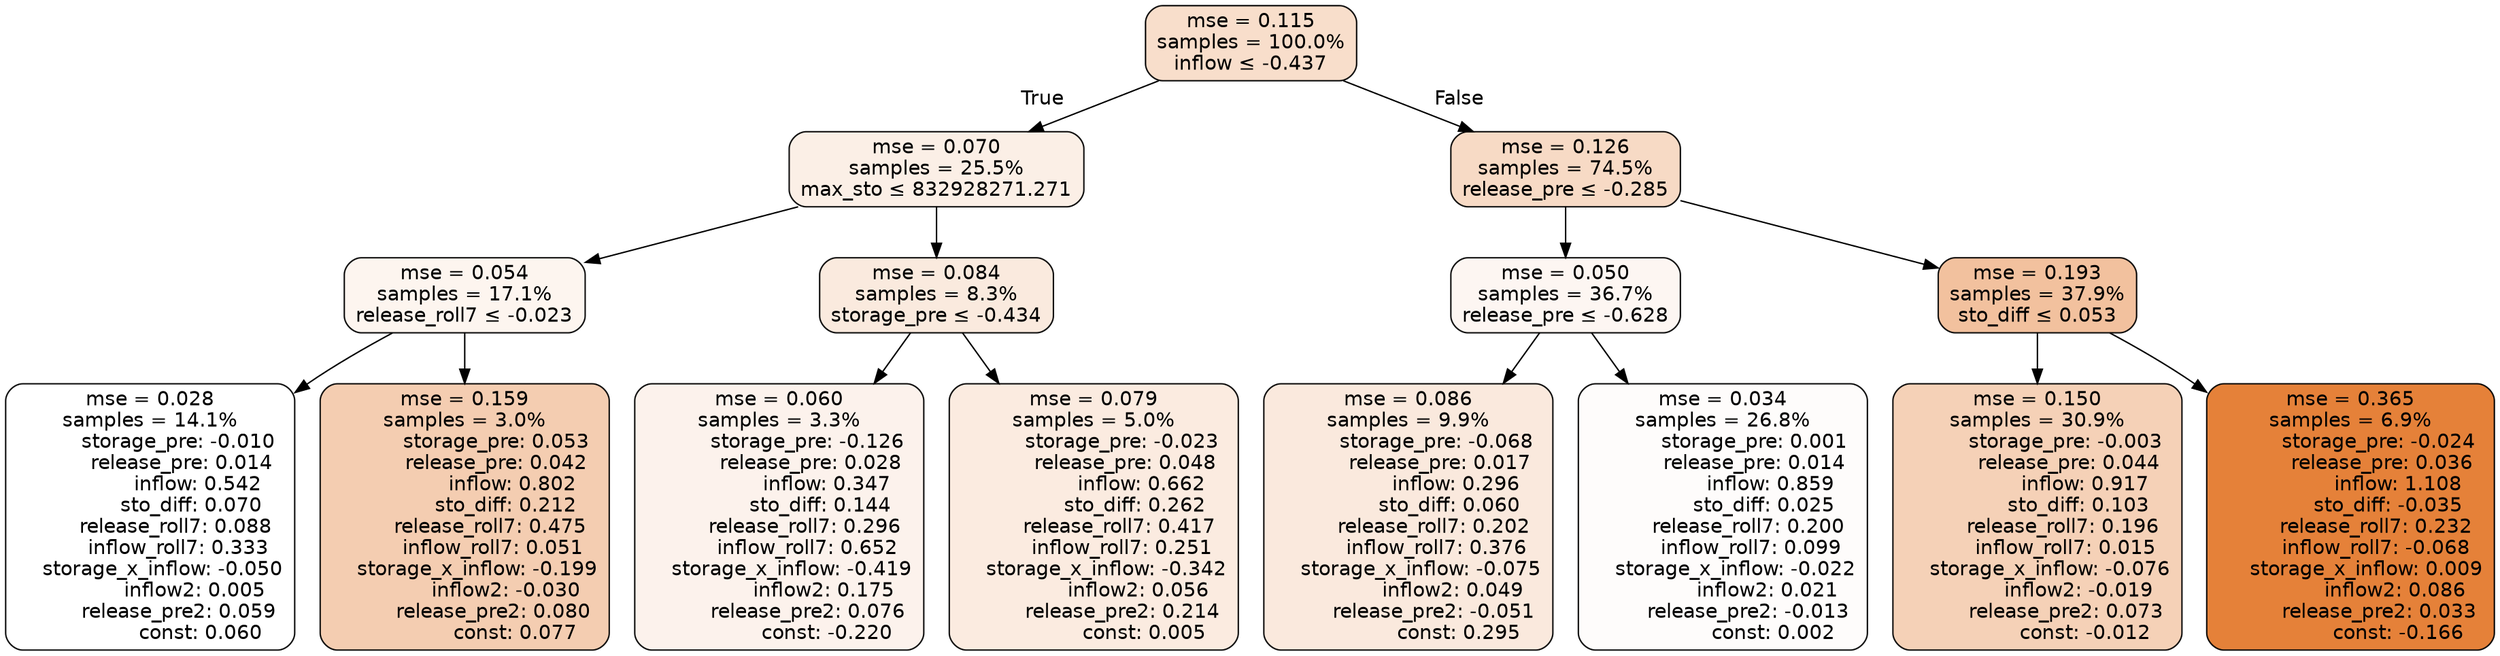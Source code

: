 digraph tree {
bgcolor="transparent"
node [shape=rectangle, style="filled, rounded", color="black", fontname=helvetica] ;
edge [fontname=helvetica] ;
	"0" [label="mse = 0.115
samples = 100.0%
inflow &le; -0.437", fillcolor="#f8decb"]
	"1" [label="mse = 0.070
samples = 25.5%
max_sto &le; 832928271.271", fillcolor="#fbefe6"]
	"2" [label="mse = 0.054
samples = 17.1%
release_roll7 &le; -0.023", fillcolor="#fdf5ef"]
	"3" [label="mse = 0.028
samples = 14.1%
         storage_pre: -0.010
          release_pre: 0.014
               inflow: 0.542
             sto_diff: 0.070
        release_roll7: 0.088
         inflow_roll7: 0.333
    storage_x_inflow: -0.050
              inflow2: 0.005
         release_pre2: 0.059
                const: 0.060", fillcolor="#ffffff"]
	"4" [label="mse = 0.159
samples = 3.0%
          storage_pre: 0.053
          release_pre: 0.042
               inflow: 0.802
             sto_diff: 0.212
        release_roll7: 0.475
         inflow_roll7: 0.051
    storage_x_inflow: -0.199
             inflow2: -0.030
         release_pre2: 0.080
                const: 0.077", fillcolor="#f4cdb1"]
	"5" [label="mse = 0.084
samples = 8.3%
storage_pre &le; -0.434", fillcolor="#faeade"]
	"6" [label="mse = 0.060
samples = 3.3%
         storage_pre: -0.126
          release_pre: 0.028
               inflow: 0.347
             sto_diff: 0.144
        release_roll7: 0.296
         inflow_roll7: 0.652
    storage_x_inflow: -0.419
              inflow2: 0.175
         release_pre2: 0.076
               const: -0.220", fillcolor="#fcf2ec"]
	"7" [label="mse = 0.079
samples = 5.0%
         storage_pre: -0.023
          release_pre: 0.048
               inflow: 0.662
             sto_diff: 0.262
        release_roll7: 0.417
         inflow_roll7: 0.251
    storage_x_inflow: -0.342
              inflow2: 0.056
         release_pre2: 0.214
                const: 0.005", fillcolor="#fbebe0"]
	"8" [label="mse = 0.126
samples = 74.5%
release_pre &le; -0.285", fillcolor="#f7dac5"]
	"9" [label="mse = 0.050
samples = 36.7%
release_pre &le; -0.628", fillcolor="#fdf6f2"]
	"10" [label="mse = 0.086
samples = 9.9%
         storage_pre: -0.068
          release_pre: 0.017
               inflow: 0.296
             sto_diff: 0.060
        release_roll7: 0.202
         inflow_roll7: 0.376
    storage_x_inflow: -0.075
              inflow2: 0.049
        release_pre2: -0.051
                const: 0.295", fillcolor="#fae9dd"]
	"11" [label="mse = 0.034
samples = 26.8%
          storage_pre: 0.001
          release_pre: 0.014
               inflow: 0.859
             sto_diff: 0.025
        release_roll7: 0.200
         inflow_roll7: 0.099
    storage_x_inflow: -0.022
              inflow2: 0.021
        release_pre2: -0.013
                const: 0.002", fillcolor="#fefcfb"]
	"12" [label="mse = 0.193
samples = 37.9%
sto_diff &le; 0.053", fillcolor="#f2c19e"]
	"13" [label="mse = 0.150
samples = 30.9%
         storage_pre: -0.003
          release_pre: 0.044
               inflow: 0.917
             sto_diff: 0.103
        release_roll7: 0.196
         inflow_roll7: 0.015
    storage_x_inflow: -0.076
             inflow2: -0.019
         release_pre2: 0.073
               const: -0.012", fillcolor="#f5d1b7"]
	"14" [label="mse = 0.365
samples = 6.9%
         storage_pre: -0.024
          release_pre: 0.036
               inflow: 1.108
            sto_diff: -0.035
        release_roll7: 0.232
        inflow_roll7: -0.068
     storage_x_inflow: 0.009
              inflow2: 0.086
         release_pre2: 0.033
               const: -0.166", fillcolor="#e58139"]

	"0" -> "1" [labeldistance=2.5, labelangle=45, headlabel="True"]
	"1" -> "2"
	"2" -> "3"
	"2" -> "4"
	"1" -> "5"
	"5" -> "6"
	"5" -> "7"
	"0" -> "8" [labeldistance=2.5, labelangle=-45, headlabel="False"]
	"8" -> "9"
	"9" -> "10"
	"9" -> "11"
	"8" -> "12"
	"12" -> "13"
	"12" -> "14"
}
